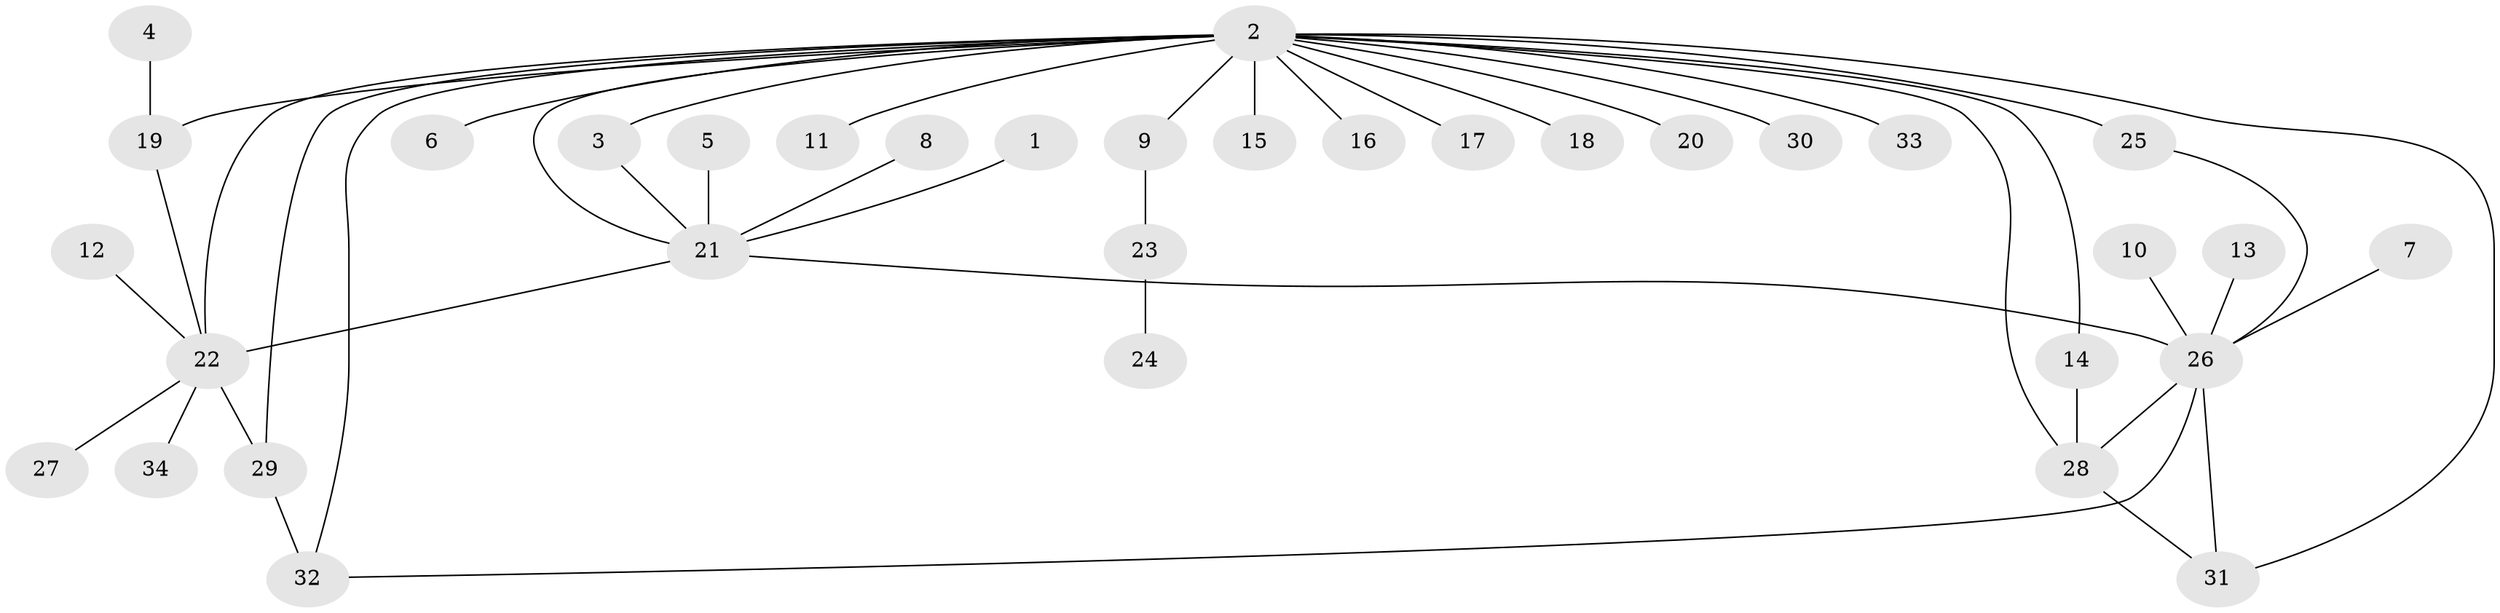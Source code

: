// original degree distribution, {28: 0.015151515151515152, 1: 0.5454545454545454, 5: 0.09090909090909091, 10: 0.015151515151515152, 12: 0.015151515151515152, 3: 0.09090909090909091, 2: 0.18181818181818182, 8: 0.015151515151515152, 4: 0.030303030303030304}
// Generated by graph-tools (version 1.1) at 2025/46/03/06/25 01:46:56]
// undirected, 34 vertices, 44 edges
graph export_dot {
graph [start="1"]
  node [color=gray90,style=filled];
  1;
  2;
  3;
  4;
  5;
  6;
  7;
  8;
  9;
  10;
  11;
  12;
  13;
  14;
  15;
  16;
  17;
  18;
  19;
  20;
  21;
  22;
  23;
  24;
  25;
  26;
  27;
  28;
  29;
  30;
  31;
  32;
  33;
  34;
  1 -- 21 [weight=1.0];
  2 -- 3 [weight=1.0];
  2 -- 6 [weight=1.0];
  2 -- 9 [weight=1.0];
  2 -- 11 [weight=1.0];
  2 -- 14 [weight=1.0];
  2 -- 15 [weight=1.0];
  2 -- 16 [weight=1.0];
  2 -- 17 [weight=1.0];
  2 -- 18 [weight=1.0];
  2 -- 19 [weight=1.0];
  2 -- 20 [weight=1.0];
  2 -- 21 [weight=1.0];
  2 -- 22 [weight=3.0];
  2 -- 25 [weight=2.0];
  2 -- 28 [weight=1.0];
  2 -- 29 [weight=1.0];
  2 -- 30 [weight=1.0];
  2 -- 31 [weight=1.0];
  2 -- 32 [weight=1.0];
  2 -- 33 [weight=1.0];
  3 -- 21 [weight=1.0];
  4 -- 19 [weight=1.0];
  5 -- 21 [weight=1.0];
  7 -- 26 [weight=1.0];
  8 -- 21 [weight=1.0];
  9 -- 23 [weight=1.0];
  10 -- 26 [weight=1.0];
  12 -- 22 [weight=1.0];
  13 -- 26 [weight=1.0];
  14 -- 28 [weight=1.0];
  19 -- 22 [weight=1.0];
  21 -- 22 [weight=1.0];
  21 -- 26 [weight=1.0];
  22 -- 27 [weight=1.0];
  22 -- 29 [weight=2.0];
  22 -- 34 [weight=1.0];
  23 -- 24 [weight=1.0];
  25 -- 26 [weight=1.0];
  26 -- 28 [weight=1.0];
  26 -- 31 [weight=1.0];
  26 -- 32 [weight=1.0];
  28 -- 31 [weight=1.0];
  29 -- 32 [weight=2.0];
}
